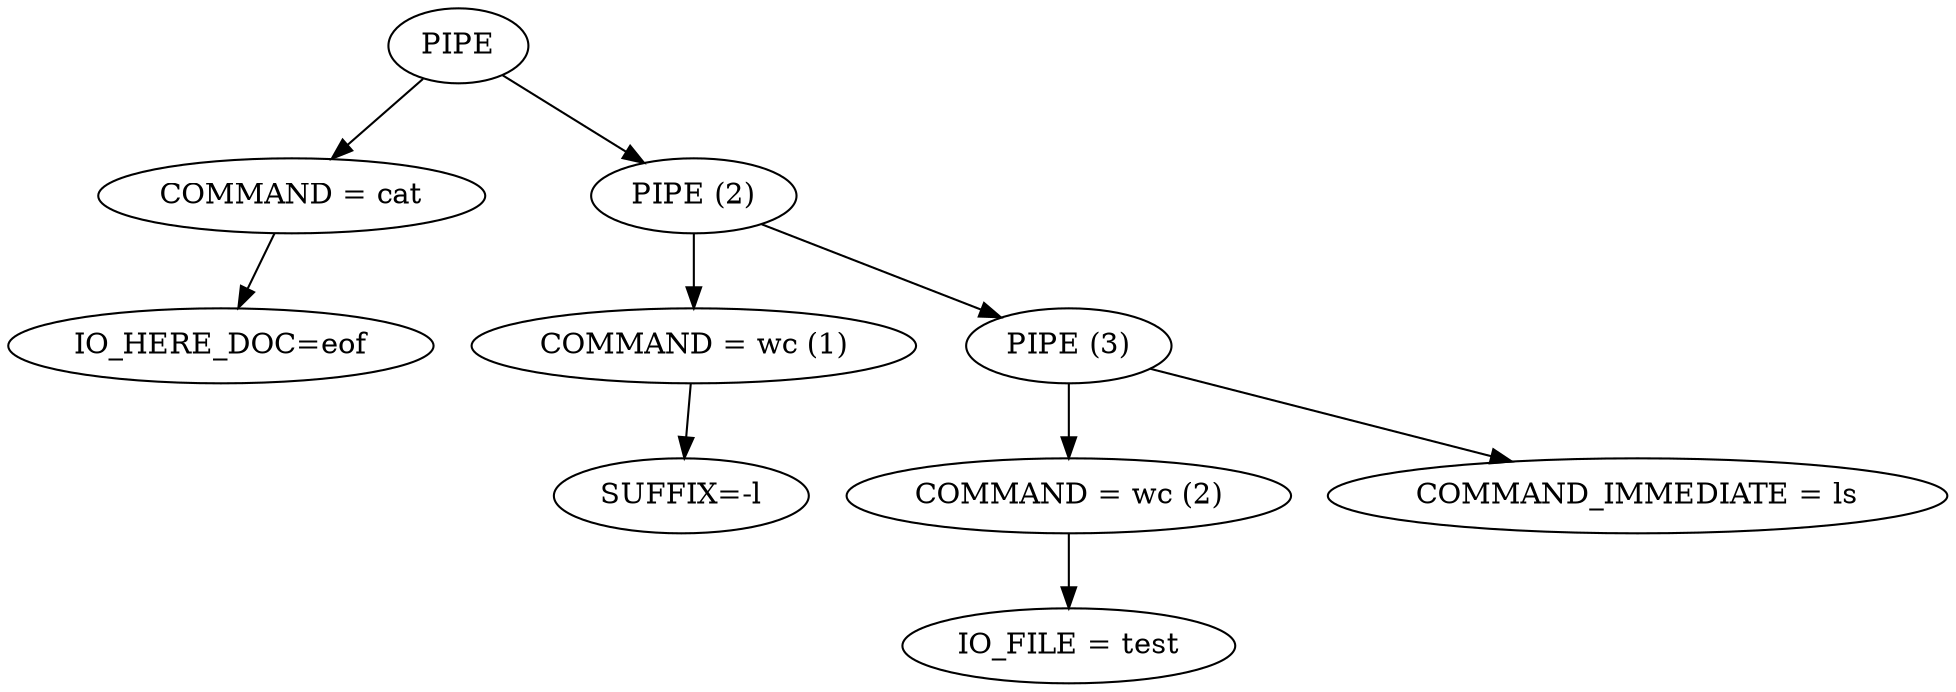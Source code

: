 digraph G {
	PIPE->"COMMAND = cat"->"IO_HERE_DOC=eof";
	PIPE->"PIPE (2)"->"COMMAND = wc (1)"->"SUFFIX=-l";
		"PIPE (2)"->"PIPE (3)"->"COMMAND = wc (2)"->"IO_FILE = test";
		"PIPE (3)"->"COMMAND_IMMEDIATE = ls";
}